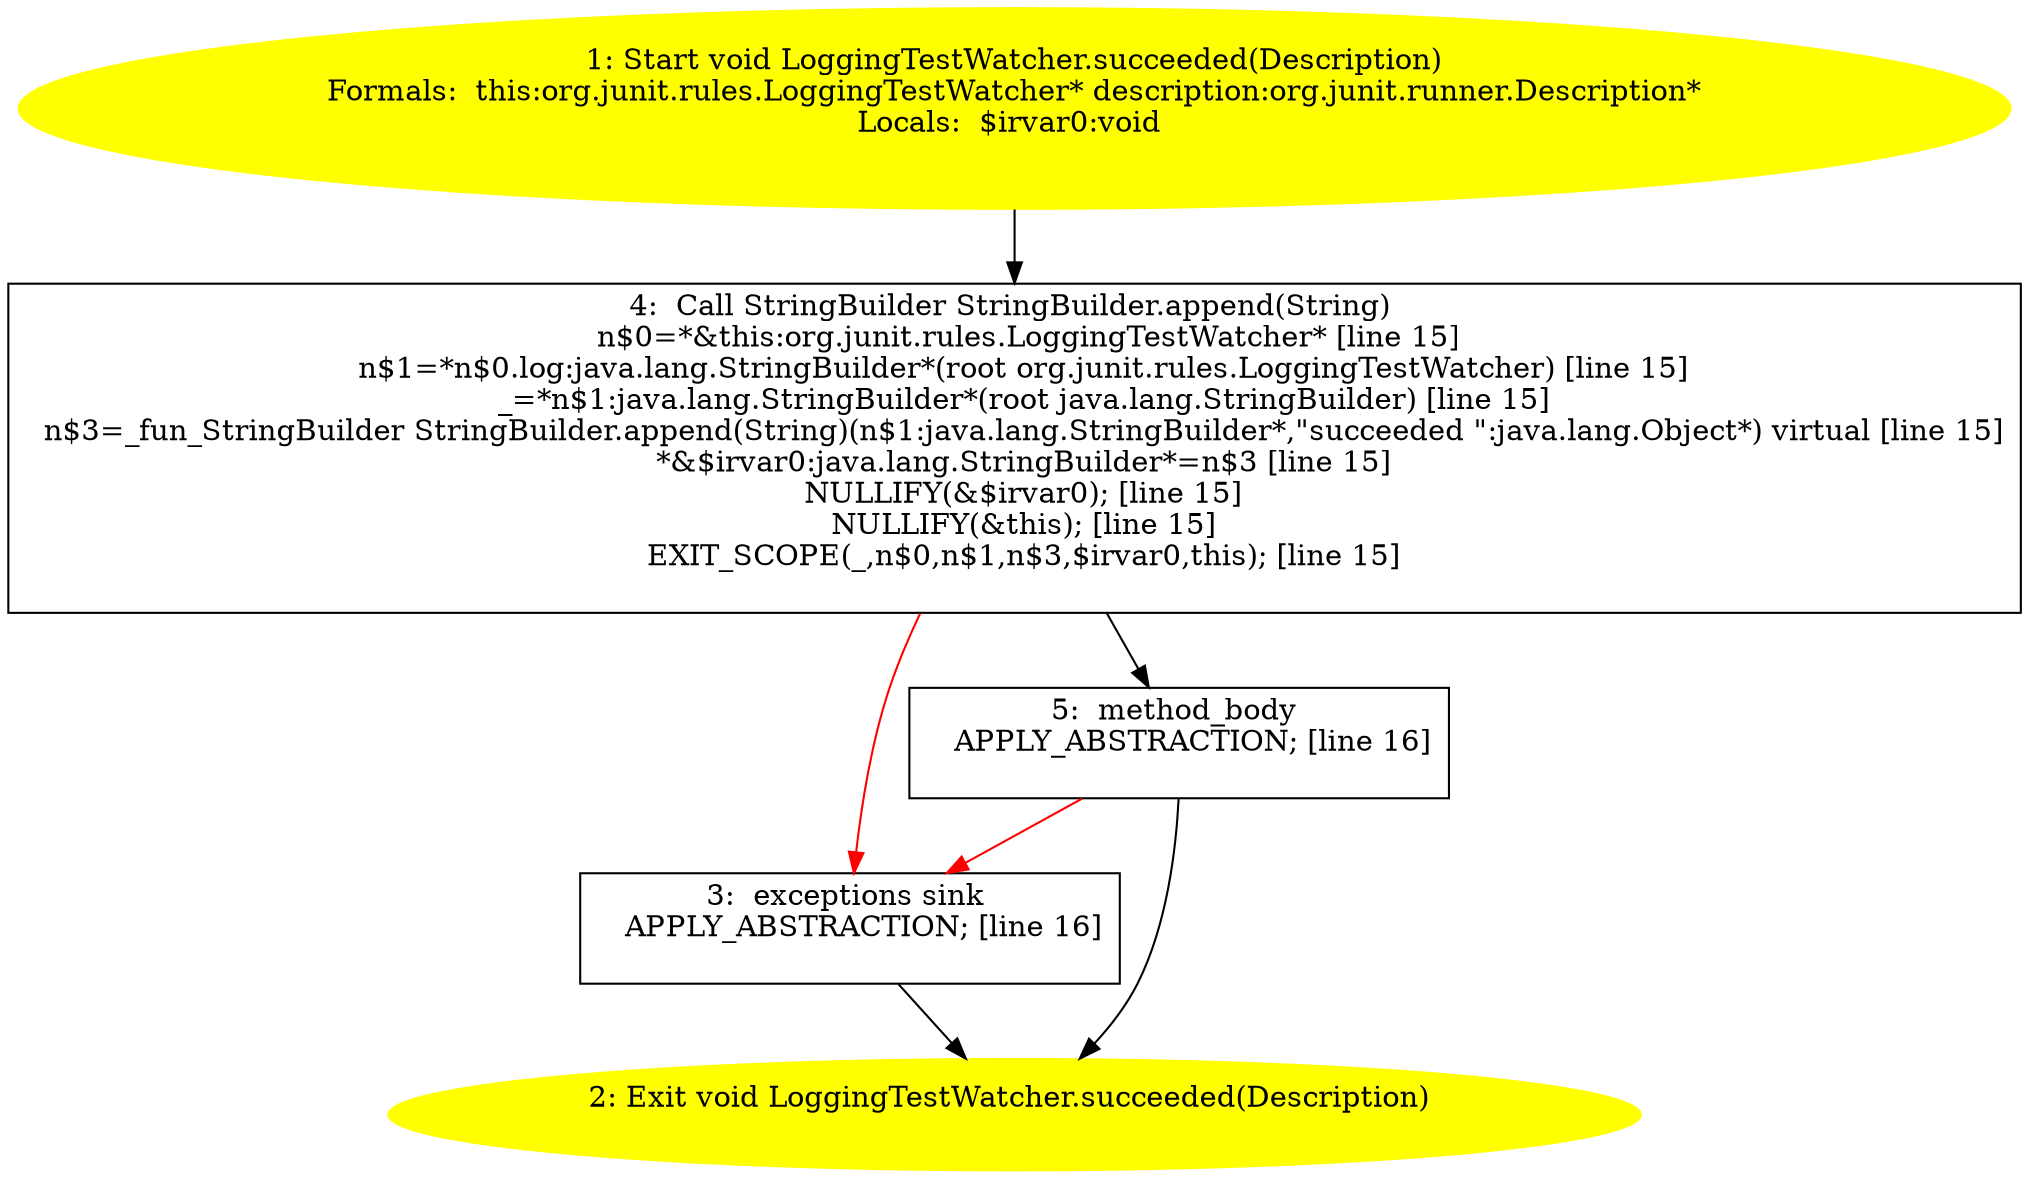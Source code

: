 /* @generated */
digraph cfg {
"org.junit.rules.LoggingTestWatcher.succeeded(org.junit.runner.Description):void.1da4935ef4b8e0a5e3f3a984b5e96e17_1" [label="1: Start void LoggingTestWatcher.succeeded(Description)\nFormals:  this:org.junit.rules.LoggingTestWatcher* description:org.junit.runner.Description*\nLocals:  $irvar0:void \n  " color=yellow style=filled]
	

	 "org.junit.rules.LoggingTestWatcher.succeeded(org.junit.runner.Description):void.1da4935ef4b8e0a5e3f3a984b5e96e17_1" -> "org.junit.rules.LoggingTestWatcher.succeeded(org.junit.runner.Description):void.1da4935ef4b8e0a5e3f3a984b5e96e17_4" ;
"org.junit.rules.LoggingTestWatcher.succeeded(org.junit.runner.Description):void.1da4935ef4b8e0a5e3f3a984b5e96e17_2" [label="2: Exit void LoggingTestWatcher.succeeded(Description) \n  " color=yellow style=filled]
	

"org.junit.rules.LoggingTestWatcher.succeeded(org.junit.runner.Description):void.1da4935ef4b8e0a5e3f3a984b5e96e17_3" [label="3:  exceptions sink \n   APPLY_ABSTRACTION; [line 16]\n " shape="box"]
	

	 "org.junit.rules.LoggingTestWatcher.succeeded(org.junit.runner.Description):void.1da4935ef4b8e0a5e3f3a984b5e96e17_3" -> "org.junit.rules.LoggingTestWatcher.succeeded(org.junit.runner.Description):void.1da4935ef4b8e0a5e3f3a984b5e96e17_2" ;
"org.junit.rules.LoggingTestWatcher.succeeded(org.junit.runner.Description):void.1da4935ef4b8e0a5e3f3a984b5e96e17_4" [label="4:  Call StringBuilder StringBuilder.append(String) \n   n$0=*&this:org.junit.rules.LoggingTestWatcher* [line 15]\n  n$1=*n$0.log:java.lang.StringBuilder*(root org.junit.rules.LoggingTestWatcher) [line 15]\n  _=*n$1:java.lang.StringBuilder*(root java.lang.StringBuilder) [line 15]\n  n$3=_fun_StringBuilder StringBuilder.append(String)(n$1:java.lang.StringBuilder*,\"succeeded \":java.lang.Object*) virtual [line 15]\n  *&$irvar0:java.lang.StringBuilder*=n$3 [line 15]\n  NULLIFY(&$irvar0); [line 15]\n  NULLIFY(&this); [line 15]\n  EXIT_SCOPE(_,n$0,n$1,n$3,$irvar0,this); [line 15]\n " shape="box"]
	

	 "org.junit.rules.LoggingTestWatcher.succeeded(org.junit.runner.Description):void.1da4935ef4b8e0a5e3f3a984b5e96e17_4" -> "org.junit.rules.LoggingTestWatcher.succeeded(org.junit.runner.Description):void.1da4935ef4b8e0a5e3f3a984b5e96e17_5" ;
	 "org.junit.rules.LoggingTestWatcher.succeeded(org.junit.runner.Description):void.1da4935ef4b8e0a5e3f3a984b5e96e17_4" -> "org.junit.rules.LoggingTestWatcher.succeeded(org.junit.runner.Description):void.1da4935ef4b8e0a5e3f3a984b5e96e17_3" [color="red" ];
"org.junit.rules.LoggingTestWatcher.succeeded(org.junit.runner.Description):void.1da4935ef4b8e0a5e3f3a984b5e96e17_5" [label="5:  method_body \n   APPLY_ABSTRACTION; [line 16]\n " shape="box"]
	

	 "org.junit.rules.LoggingTestWatcher.succeeded(org.junit.runner.Description):void.1da4935ef4b8e0a5e3f3a984b5e96e17_5" -> "org.junit.rules.LoggingTestWatcher.succeeded(org.junit.runner.Description):void.1da4935ef4b8e0a5e3f3a984b5e96e17_2" ;
	 "org.junit.rules.LoggingTestWatcher.succeeded(org.junit.runner.Description):void.1da4935ef4b8e0a5e3f3a984b5e96e17_5" -> "org.junit.rules.LoggingTestWatcher.succeeded(org.junit.runner.Description):void.1da4935ef4b8e0a5e3f3a984b5e96e17_3" [color="red" ];
}
